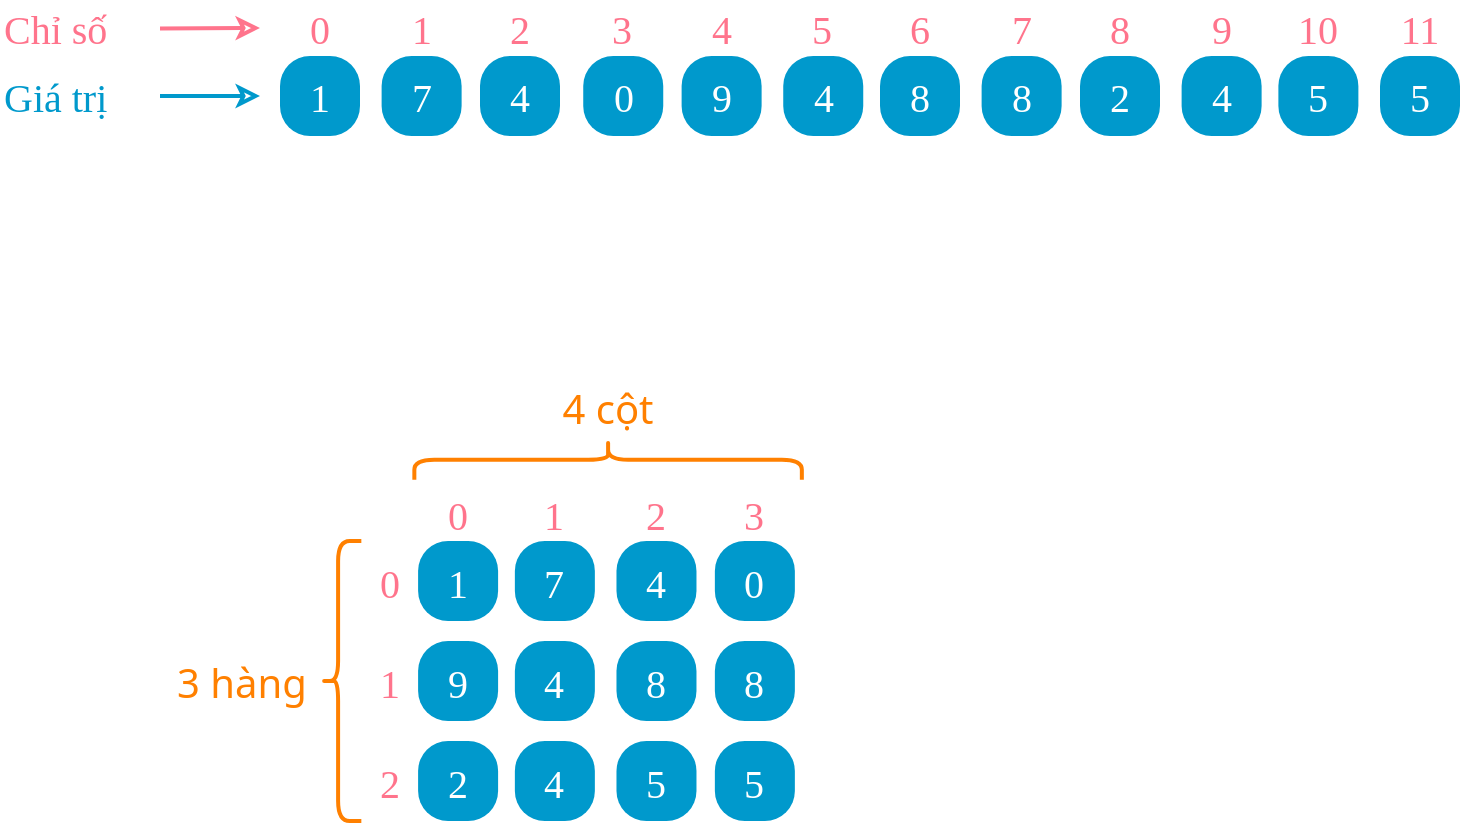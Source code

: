 <mxfile version="24.7.5">
  <diagram name="array" id="GPRWNofgy8FLtJxIam--">
    <mxGraphModel dx="1481" dy="1083" grid="1" gridSize="10" guides="1" tooltips="1" connect="1" arrows="1" fold="1" page="1" pageScale="1" pageWidth="827" pageHeight="1169" math="0" shadow="0">
      <root>
        <mxCell id="FcQ-IKqGeZoEcgifagWt-0" />
        <mxCell id="FcQ-IKqGeZoEcgifagWt-1" parent="FcQ-IKqGeZoEcgifagWt-0" />
        <mxCell id="FcQ-IKqGeZoEcgifagWt-4" value="1" style="rounded=1;whiteSpace=wrap;html=1;absoluteArcSize=1;arcSize=30;strokeWidth=2;fontFamily=consolas;fontSize=20;strokeColor=none;fontColor=#FFFFFF;fillColor=#0099CC;" parent="FcQ-IKqGeZoEcgifagWt-1" vertex="1">
          <mxGeometry x="160" y="480" width="40" height="40" as="geometry" />
        </mxCell>
        <mxCell id="wwfph0xkiCYHfbDb8GMz-0" value="0" style="rounded=1;whiteSpace=wrap;html=1;absoluteArcSize=1;arcSize=14;strokeWidth=2;fontFamily=consolas;fontSize=20;strokeColor=none;fontColor=#FF748C;fillColor=none;" parent="FcQ-IKqGeZoEcgifagWt-1" vertex="1">
          <mxGeometry x="165.81" y="452.5" width="28.38" height="27.5" as="geometry" />
        </mxCell>
        <mxCell id="wwfph0xkiCYHfbDb8GMz-1" value="7" style="rounded=1;whiteSpace=wrap;html=1;absoluteArcSize=1;arcSize=30;strokeWidth=2;fontFamily=consolas;fontSize=20;strokeColor=none;fontColor=#FFFFFF;fillColor=#0099CC;aspect=fixed;" parent="FcQ-IKqGeZoEcgifagWt-1" vertex="1">
          <mxGeometry x="210.81" y="480" width="40" height="40" as="geometry" />
        </mxCell>
        <mxCell id="wwfph0xkiCYHfbDb8GMz-2" value="4" style="rounded=1;whiteSpace=wrap;html=1;absoluteArcSize=1;arcSize=30;strokeWidth=2;fontFamily=consolas;fontSize=20;strokeColor=none;fontColor=#FFFFFF;fillColor=#0099CC;aspect=fixed;" parent="FcQ-IKqGeZoEcgifagWt-1" vertex="1">
          <mxGeometry x="260" y="480" width="40" height="40" as="geometry" />
        </mxCell>
        <mxCell id="wwfph0xkiCYHfbDb8GMz-3" value="0" style="rounded=1;whiteSpace=wrap;html=1;absoluteArcSize=1;arcSize=30;strokeWidth=2;fontFamily=consolas;fontSize=20;strokeColor=none;fontColor=#FFFFFF;fillColor=#0099CC;aspect=fixed;" parent="FcQ-IKqGeZoEcgifagWt-1" vertex="1">
          <mxGeometry x="311.62" y="480" width="40" height="40" as="geometry" />
        </mxCell>
        <mxCell id="wwfph0xkiCYHfbDb8GMz-4" value="9" style="rounded=1;whiteSpace=wrap;html=1;absoluteArcSize=1;arcSize=30;strokeWidth=2;fontFamily=consolas;fontSize=20;strokeColor=none;fontColor=#FFFFFF;fillColor=#0099CC;aspect=fixed;" parent="FcQ-IKqGeZoEcgifagWt-1" vertex="1">
          <mxGeometry x="360.81" y="480" width="40" height="40" as="geometry" />
        </mxCell>
        <mxCell id="wwfph0xkiCYHfbDb8GMz-5" value="4" style="rounded=1;whiteSpace=wrap;html=1;absoluteArcSize=1;arcSize=30;strokeWidth=2;fontFamily=consolas;fontSize=20;strokeColor=none;fontColor=#FFFFFF;fillColor=#0099CC;aspect=fixed;" parent="FcQ-IKqGeZoEcgifagWt-1" vertex="1">
          <mxGeometry x="411.62" y="480" width="40" height="40" as="geometry" />
        </mxCell>
        <mxCell id="wwfph0xkiCYHfbDb8GMz-6" value="8" style="rounded=1;whiteSpace=wrap;html=1;absoluteArcSize=1;arcSize=30;strokeWidth=2;fontFamily=consolas;fontSize=20;strokeColor=none;fontColor=#FFFFFF;fillColor=#0099CC;aspect=fixed;" parent="FcQ-IKqGeZoEcgifagWt-1" vertex="1">
          <mxGeometry x="460" y="480" width="40" height="40" as="geometry" />
        </mxCell>
        <mxCell id="wwfph0xkiCYHfbDb8GMz-8" value="1" style="rounded=1;whiteSpace=wrap;html=1;absoluteArcSize=1;arcSize=14;strokeWidth=2;fontFamily=consolas;fontSize=20;strokeColor=none;fontColor=#FF748C;fillColor=none;" parent="FcQ-IKqGeZoEcgifagWt-1" vertex="1">
          <mxGeometry x="216.62" y="452.5" width="28.38" height="27.5" as="geometry" />
        </mxCell>
        <mxCell id="wwfph0xkiCYHfbDb8GMz-9" value="2" style="rounded=1;whiteSpace=wrap;html=1;absoluteArcSize=1;arcSize=14;strokeWidth=2;fontFamily=consolas;fontSize=20;strokeColor=none;fontColor=#FF748C;fillColor=none;" parent="FcQ-IKqGeZoEcgifagWt-1" vertex="1">
          <mxGeometry x="265.81" y="452.5" width="28.38" height="27.5" as="geometry" />
        </mxCell>
        <mxCell id="wwfph0xkiCYHfbDb8GMz-10" value="3" style="rounded=1;whiteSpace=wrap;html=1;absoluteArcSize=1;arcSize=14;strokeWidth=2;fontFamily=consolas;fontSize=20;strokeColor=none;fontColor=#FF748C;fillColor=none;" parent="FcQ-IKqGeZoEcgifagWt-1" vertex="1">
          <mxGeometry x="317.43" y="452.5" width="28.38" height="27.5" as="geometry" />
        </mxCell>
        <mxCell id="wwfph0xkiCYHfbDb8GMz-11" value="4" style="rounded=1;whiteSpace=wrap;html=1;absoluteArcSize=1;arcSize=14;strokeWidth=2;fontFamily=consolas;fontSize=20;strokeColor=none;fontColor=#FF748C;fillColor=none;" parent="FcQ-IKqGeZoEcgifagWt-1" vertex="1">
          <mxGeometry x="366.62" y="452.5" width="28.38" height="27.5" as="geometry" />
        </mxCell>
        <mxCell id="wwfph0xkiCYHfbDb8GMz-12" value="5" style="rounded=1;whiteSpace=wrap;html=1;absoluteArcSize=1;arcSize=14;strokeWidth=2;fontFamily=consolas;fontSize=20;strokeColor=none;fontColor=#FF748C;fillColor=none;" parent="FcQ-IKqGeZoEcgifagWt-1" vertex="1">
          <mxGeometry x="417.43" y="452.5" width="28.38" height="27.5" as="geometry" />
        </mxCell>
        <mxCell id="wwfph0xkiCYHfbDb8GMz-13" value="6" style="rounded=1;whiteSpace=wrap;html=1;absoluteArcSize=1;arcSize=14;strokeWidth=2;fontFamily=consolas;fontSize=20;strokeColor=none;fontColor=#FF748C;fillColor=none;" parent="FcQ-IKqGeZoEcgifagWt-1" vertex="1">
          <mxGeometry x="465.81" y="452.5" width="28.38" height="27.5" as="geometry" />
        </mxCell>
        <mxCell id="3dBk1JcrU5KW92U68bGq-0" value="8" style="rounded=1;whiteSpace=wrap;html=1;absoluteArcSize=1;arcSize=30;strokeWidth=2;fontFamily=consolas;fontSize=20;strokeColor=none;fontColor=#FFFFFF;fillColor=#0099CC;aspect=fixed;" parent="FcQ-IKqGeZoEcgifagWt-1" vertex="1">
          <mxGeometry x="510.81" y="480" width="40" height="40" as="geometry" />
        </mxCell>
        <mxCell id="3dBk1JcrU5KW92U68bGq-1" value="7" style="rounded=1;whiteSpace=wrap;html=1;absoluteArcSize=1;arcSize=14;strokeWidth=2;fontFamily=consolas;fontSize=20;strokeColor=none;fontColor=#FF748C;fillColor=none;" parent="FcQ-IKqGeZoEcgifagWt-1" vertex="1">
          <mxGeometry x="516.62" y="452.5" width="28.38" height="27.5" as="geometry" />
        </mxCell>
        <mxCell id="QitkDA0d6plh5lsyKBYH-0" value="2" style="rounded=1;whiteSpace=wrap;html=1;absoluteArcSize=1;arcSize=30;strokeWidth=2;fontFamily=consolas;fontSize=20;strokeColor=none;fontColor=#FFFFFF;fillColor=#0099CC;aspect=fixed;" parent="FcQ-IKqGeZoEcgifagWt-1" vertex="1">
          <mxGeometry x="560" y="480" width="40" height="40" as="geometry" />
        </mxCell>
        <mxCell id="QitkDA0d6plh5lsyKBYH-1" value="4" style="rounded=1;whiteSpace=wrap;html=1;absoluteArcSize=1;arcSize=30;strokeWidth=2;fontFamily=consolas;fontSize=20;strokeColor=none;fontColor=#FFFFFF;fillColor=#0099CC;aspect=fixed;" parent="FcQ-IKqGeZoEcgifagWt-1" vertex="1">
          <mxGeometry x="610.81" y="480" width="40" height="40" as="geometry" />
        </mxCell>
        <mxCell id="QitkDA0d6plh5lsyKBYH-2" value="5" style="rounded=1;whiteSpace=wrap;html=1;absoluteArcSize=1;arcSize=30;strokeWidth=2;fontFamily=consolas;fontSize=20;strokeColor=none;fontColor=#FFFFFF;fillColor=#0099CC;aspect=fixed;" parent="FcQ-IKqGeZoEcgifagWt-1" vertex="1">
          <mxGeometry x="659.19" y="480" width="40" height="40" as="geometry" />
        </mxCell>
        <mxCell id="QitkDA0d6plh5lsyKBYH-3" value="5" style="rounded=1;whiteSpace=wrap;html=1;absoluteArcSize=1;arcSize=30;strokeWidth=2;fontFamily=consolas;fontSize=20;strokeColor=none;fontColor=#FFFFFF;fillColor=#0099CC;aspect=fixed;" parent="FcQ-IKqGeZoEcgifagWt-1" vertex="1">
          <mxGeometry x="710" y="480" width="40" height="40" as="geometry" />
        </mxCell>
        <mxCell id="QitkDA0d6plh5lsyKBYH-4" value="8" style="rounded=1;whiteSpace=wrap;html=1;absoluteArcSize=1;arcSize=14;strokeWidth=2;fontFamily=consolas;fontSize=20;strokeColor=none;fontColor=#FF748C;fillColor=none;" parent="FcQ-IKqGeZoEcgifagWt-1" vertex="1">
          <mxGeometry x="565.81" y="452.5" width="28.38" height="27.5" as="geometry" />
        </mxCell>
        <mxCell id="QitkDA0d6plh5lsyKBYH-5" value="9" style="rounded=1;whiteSpace=wrap;html=1;absoluteArcSize=1;arcSize=14;strokeWidth=2;fontFamily=consolas;fontSize=20;strokeColor=none;fontColor=#FF748C;fillColor=none;" parent="FcQ-IKqGeZoEcgifagWt-1" vertex="1">
          <mxGeometry x="616.62" y="452.5" width="28.38" height="27.5" as="geometry" />
        </mxCell>
        <mxCell id="QitkDA0d6plh5lsyKBYH-6" value="10" style="rounded=1;whiteSpace=wrap;html=1;absoluteArcSize=1;arcSize=14;strokeWidth=2;fontFamily=consolas;fontSize=20;strokeColor=none;fontColor=#FF748C;fillColor=none;" parent="FcQ-IKqGeZoEcgifagWt-1" vertex="1">
          <mxGeometry x="665" y="452.5" width="28.38" height="27.5" as="geometry" />
        </mxCell>
        <mxCell id="QitkDA0d6plh5lsyKBYH-7" value="11" style="rounded=1;whiteSpace=wrap;html=1;absoluteArcSize=1;arcSize=14;strokeWidth=2;fontFamily=consolas;fontSize=20;strokeColor=none;fontColor=#FF748C;fillColor=none;" parent="FcQ-IKqGeZoEcgifagWt-1" vertex="1">
          <mxGeometry x="715.81" y="452.5" width="28.38" height="27.5" as="geometry" />
        </mxCell>
        <mxCell id="QitkDA0d6plh5lsyKBYH-8" value="Chỉ số" style="rounded=1;whiteSpace=wrap;html=1;absoluteArcSize=1;arcSize=14;strokeWidth=2;fontFamily=consolas;fontSize=20;strokeColor=none;fontColor=#FF748C;fillColor=none;align=left;" parent="FcQ-IKqGeZoEcgifagWt-1" vertex="1">
          <mxGeometry x="20" y="452.5" width="80" height="27.5" as="geometry" />
        </mxCell>
        <mxCell id="QitkDA0d6plh5lsyKBYH-9" value="Giá trị" style="rounded=1;whiteSpace=wrap;html=1;absoluteArcSize=1;arcSize=14;strokeWidth=2;fontFamily=consolas;fontSize=20;strokeColor=none;fontColor=#0099CC;fillColor=none;align=left;" parent="FcQ-IKqGeZoEcgifagWt-1" vertex="1">
          <mxGeometry x="20" y="486.25" width="80" height="27.5" as="geometry" />
        </mxCell>
        <mxCell id="QitkDA0d6plh5lsyKBYH-10" value="" style="endArrow=classic;html=1;rounded=0;fontColor=#FF748C;exitX=1;exitY=0.5;exitDx=0;exitDy=0;strokeWidth=2;endFill=0;strokeColor=#FF748C;" parent="FcQ-IKqGeZoEcgifagWt-1" source="QitkDA0d6plh5lsyKBYH-8" edge="1">
          <mxGeometry width="50" height="50" relative="1" as="geometry">
            <mxPoint x="320" y="360" as="sourcePoint" />
            <mxPoint x="150" y="466" as="targetPoint" />
          </mxGeometry>
        </mxCell>
        <mxCell id="QitkDA0d6plh5lsyKBYH-11" value="" style="endArrow=classic;html=1;rounded=0;fontColor=#0099CC;exitX=1;exitY=0.5;exitDx=0;exitDy=0;strokeWidth=2;endFill=0;strokeColor=#0099CC;" parent="FcQ-IKqGeZoEcgifagWt-1" source="QitkDA0d6plh5lsyKBYH-9" edge="1">
          <mxGeometry width="50" height="50" relative="1" as="geometry">
            <mxPoint x="110" y="476" as="sourcePoint" />
            <mxPoint x="150" y="500" as="targetPoint" />
          </mxGeometry>
        </mxCell>
        <mxCell id="WzyXAkvrVgMHklTbN03c-0" value="1" style="rounded=1;whiteSpace=wrap;html=1;absoluteArcSize=1;arcSize=30;strokeWidth=2;fontFamily=consolas;fontSize=20;strokeColor=none;fontColor=#FFFFFF;fillColor=#0099CC;aspect=fixed;imageHeight=24;" vertex="1" parent="FcQ-IKqGeZoEcgifagWt-1">
          <mxGeometry x="229.05" y="722.5" width="40" height="40" as="geometry" />
        </mxCell>
        <mxCell id="WzyXAkvrVgMHklTbN03c-1" value="7" style="rounded=1;whiteSpace=wrap;html=1;absoluteArcSize=1;arcSize=30;strokeWidth=2;fontFamily=consolas;fontSize=20;strokeColor=none;fontColor=#FFFFFF;fillColor=#0099CC;aspect=fixed;imageHeight=24;" vertex="1" parent="FcQ-IKqGeZoEcgifagWt-1">
          <mxGeometry x="277.43" y="722.5" width="40" height="40" as="geometry" />
        </mxCell>
        <mxCell id="WzyXAkvrVgMHklTbN03c-2" value="4" style="rounded=1;whiteSpace=wrap;html=1;absoluteArcSize=1;arcSize=30;strokeWidth=2;fontFamily=consolas;fontSize=20;strokeColor=none;fontColor=#FFFFFF;fillColor=#0099CC;aspect=fixed;imageHeight=24;" vertex="1" parent="FcQ-IKqGeZoEcgifagWt-1">
          <mxGeometry x="328.24" y="722.5" width="40" height="40" as="geometry" />
        </mxCell>
        <mxCell id="WzyXAkvrVgMHklTbN03c-3" value="0" style="rounded=1;whiteSpace=wrap;html=1;absoluteArcSize=1;arcSize=30;strokeWidth=2;fontFamily=consolas;fontSize=20;strokeColor=none;fontColor=#FFFFFF;fillColor=#0099CC;aspect=fixed;imageHeight=24;" vertex="1" parent="FcQ-IKqGeZoEcgifagWt-1">
          <mxGeometry x="377.43" y="722.5" width="40" height="40" as="geometry" />
        </mxCell>
        <mxCell id="WzyXAkvrVgMHklTbN03c-4" value="9" style="rounded=1;whiteSpace=wrap;html=1;absoluteArcSize=1;arcSize=30;strokeWidth=2;fontFamily=consolas;fontSize=20;strokeColor=none;fontColor=#FFFFFF;fillColor=#0099CC;aspect=fixed;imageHeight=24;" vertex="1" parent="FcQ-IKqGeZoEcgifagWt-1">
          <mxGeometry x="229.05" y="772.5" width="40" height="40" as="geometry" />
        </mxCell>
        <mxCell id="WzyXAkvrVgMHklTbN03c-5" value="4" style="rounded=1;whiteSpace=wrap;html=1;absoluteArcSize=1;arcSize=30;strokeWidth=2;fontFamily=consolas;fontSize=20;strokeColor=none;fontColor=#FFFFFF;fillColor=#0099CC;aspect=fixed;imageHeight=24;" vertex="1" parent="FcQ-IKqGeZoEcgifagWt-1">
          <mxGeometry x="277.43" y="772.5" width="40" height="40" as="geometry" />
        </mxCell>
        <mxCell id="WzyXAkvrVgMHklTbN03c-6" value="8" style="rounded=1;whiteSpace=wrap;html=1;absoluteArcSize=1;arcSize=30;strokeWidth=2;fontFamily=consolas;fontSize=20;strokeColor=none;fontColor=#FFFFFF;fillColor=#0099CC;aspect=fixed;imageHeight=24;" vertex="1" parent="FcQ-IKqGeZoEcgifagWt-1">
          <mxGeometry x="328.24" y="772.5" width="40" height="40" as="geometry" />
        </mxCell>
        <mxCell id="WzyXAkvrVgMHklTbN03c-7" value="8" style="rounded=1;whiteSpace=wrap;html=1;absoluteArcSize=1;arcSize=30;strokeWidth=2;fontFamily=consolas;fontSize=20;strokeColor=none;fontColor=#FFFFFF;fillColor=#0099CC;aspect=fixed;imageHeight=24;" vertex="1" parent="FcQ-IKqGeZoEcgifagWt-1">
          <mxGeometry x="377.43" y="772.5" width="40" height="40" as="geometry" />
        </mxCell>
        <mxCell id="WzyXAkvrVgMHklTbN03c-8" value="2" style="rounded=1;whiteSpace=wrap;html=1;absoluteArcSize=1;arcSize=30;strokeWidth=2;fontFamily=consolas;fontSize=20;strokeColor=none;fontColor=#FFFFFF;fillColor=#0099CC;aspect=fixed;imageHeight=24;" vertex="1" parent="FcQ-IKqGeZoEcgifagWt-1">
          <mxGeometry x="229.05" y="822.5" width="40" height="40" as="geometry" />
        </mxCell>
        <mxCell id="WzyXAkvrVgMHklTbN03c-9" value="4" style="rounded=1;whiteSpace=wrap;html=1;absoluteArcSize=1;arcSize=30;strokeWidth=2;fontFamily=consolas;fontSize=20;strokeColor=none;fontColor=#FFFFFF;fillColor=#0099CC;aspect=fixed;imageHeight=24;" vertex="1" parent="FcQ-IKqGeZoEcgifagWt-1">
          <mxGeometry x="277.43" y="822.5" width="40" height="40" as="geometry" />
        </mxCell>
        <mxCell id="WzyXAkvrVgMHklTbN03c-10" value="5" style="rounded=1;whiteSpace=wrap;html=1;absoluteArcSize=1;arcSize=30;strokeWidth=2;fontFamily=consolas;fontSize=20;strokeColor=none;fontColor=#FFFFFF;fillColor=#0099CC;aspect=fixed;imageHeight=24;" vertex="1" parent="FcQ-IKqGeZoEcgifagWt-1">
          <mxGeometry x="328.24" y="822.5" width="40" height="40" as="geometry" />
        </mxCell>
        <mxCell id="WzyXAkvrVgMHklTbN03c-11" value="5" style="rounded=1;whiteSpace=wrap;html=1;absoluteArcSize=1;arcSize=30;strokeWidth=2;fontFamily=consolas;fontSize=20;strokeColor=none;fontColor=#FFFFFF;fillColor=#0099CC;aspect=fixed;imageHeight=24;" vertex="1" parent="FcQ-IKqGeZoEcgifagWt-1">
          <mxGeometry x="377.43" y="822.5" width="40" height="40" as="geometry" />
        </mxCell>
        <mxCell id="WzyXAkvrVgMHklTbN03c-12" value="0" style="rounded=1;whiteSpace=wrap;html=1;absoluteArcSize=1;arcSize=14;strokeWidth=2;fontFamily=consolas;fontSize=20;strokeColor=none;fontColor=#FF748C;fillColor=none;" vertex="1" parent="FcQ-IKqGeZoEcgifagWt-1">
          <mxGeometry x="234.86" y="695" width="28.38" height="27.5" as="geometry" />
        </mxCell>
        <mxCell id="WzyXAkvrVgMHklTbN03c-13" value="1" style="rounded=1;whiteSpace=wrap;html=1;absoluteArcSize=1;arcSize=14;strokeWidth=2;fontFamily=consolas;fontSize=20;strokeColor=none;fontColor=#FF748C;fillColor=none;" vertex="1" parent="FcQ-IKqGeZoEcgifagWt-1">
          <mxGeometry x="283.24" y="695" width="28.38" height="27.5" as="geometry" />
        </mxCell>
        <mxCell id="WzyXAkvrVgMHklTbN03c-14" value="2" style="rounded=1;whiteSpace=wrap;html=1;absoluteArcSize=1;arcSize=14;strokeWidth=2;fontFamily=consolas;fontSize=20;strokeColor=none;fontColor=#FF748C;fillColor=none;" vertex="1" parent="FcQ-IKqGeZoEcgifagWt-1">
          <mxGeometry x="334.05" y="695" width="28.38" height="27.5" as="geometry" />
        </mxCell>
        <mxCell id="WzyXAkvrVgMHklTbN03c-15" value="3" style="rounded=1;whiteSpace=wrap;html=1;absoluteArcSize=1;arcSize=14;strokeWidth=2;fontFamily=consolas;fontSize=20;strokeColor=none;fontColor=#FF748C;fillColor=none;" vertex="1" parent="FcQ-IKqGeZoEcgifagWt-1">
          <mxGeometry x="383.24" y="695" width="28.38" height="27.5" as="geometry" />
        </mxCell>
        <mxCell id="WzyXAkvrVgMHklTbN03c-16" value="0" style="rounded=1;whiteSpace=wrap;html=1;absoluteArcSize=1;arcSize=14;strokeWidth=2;fontFamily=consolas;fontSize=20;strokeColor=none;fontColor=#FF748C;fillColor=none;" vertex="1" parent="FcQ-IKqGeZoEcgifagWt-1">
          <mxGeometry x="200.67" y="728.75" width="28.38" height="27.5" as="geometry" />
        </mxCell>
        <mxCell id="WzyXAkvrVgMHklTbN03c-17" value="1" style="rounded=1;whiteSpace=wrap;html=1;absoluteArcSize=1;arcSize=14;strokeWidth=2;fontFamily=consolas;fontSize=20;strokeColor=none;fontColor=#FF748C;fillColor=none;" vertex="1" parent="FcQ-IKqGeZoEcgifagWt-1">
          <mxGeometry x="200.67" y="778.75" width="28.38" height="27.5" as="geometry" />
        </mxCell>
        <mxCell id="WzyXAkvrVgMHklTbN03c-18" value="2" style="rounded=1;whiteSpace=wrap;html=1;absoluteArcSize=1;arcSize=14;strokeWidth=2;fontFamily=consolas;fontSize=20;strokeColor=none;fontColor=#FF748C;fillColor=none;" vertex="1" parent="FcQ-IKqGeZoEcgifagWt-1">
          <mxGeometry x="200.67" y="828.75" width="28.38" height="27.5" as="geometry" />
        </mxCell>
        <mxCell id="WzyXAkvrVgMHklTbN03c-19" value="" style="shape=curlyBracket;whiteSpace=wrap;html=1;rounded=1;fontSize=18;fontColor=#FF8000;strokeColor=#FF8000;strokeWidth=2;fontFamily=Segoe UI Variable Display;size=0.419;" vertex="1" parent="FcQ-IKqGeZoEcgifagWt-1">
          <mxGeometry x="180.67" y="722.5" width="20" height="140" as="geometry" />
        </mxCell>
        <mxCell id="WzyXAkvrVgMHklTbN03c-20" value="3 hàng" style="rounded=1;whiteSpace=wrap;html=1;absoluteArcSize=1;arcSize=14;strokeWidth=2;fontFamily=Noto Sans;fontSize=20;strokeColor=none;fontColor=#FF8000;fillColor=none;fontSource=https%3A%2F%2Ffonts.googleapis.com%2Fcss%3Ffamily%3DNoto%2BSans;" vertex="1" parent="FcQ-IKqGeZoEcgifagWt-1">
          <mxGeometry x="100.67" y="778.75" width="80" height="27.5" as="geometry" />
        </mxCell>
        <mxCell id="WzyXAkvrVgMHklTbN03c-21" value="" style="shape=curlyBracket;whiteSpace=wrap;html=1;rounded=1;fontSize=18;fontColor=#FF8000;strokeColor=#FF8000;strokeWidth=2;rotation=90;fontFamily=Segoe UI Variable Display;" vertex="1" parent="FcQ-IKqGeZoEcgifagWt-1">
          <mxGeometry x="314.05" y="585" width="20" height="193.75" as="geometry" />
        </mxCell>
        <mxCell id="WzyXAkvrVgMHklTbN03c-22" value="4 cột" style="rounded=1;whiteSpace=wrap;html=1;absoluteArcSize=1;arcSize=14;strokeWidth=2;fontFamily=Noto Sans;fontSize=20;strokeColor=none;fontColor=#FF8000;fillColor=none;fontSource=https%3A%2F%2Ffonts.googleapis.com%2Fcss%3Ffamily%3DNoto%2BSans;" vertex="1" parent="FcQ-IKqGeZoEcgifagWt-1">
          <mxGeometry x="284.05" y="642.5" width="80" height="27.5" as="geometry" />
        </mxCell>
      </root>
    </mxGraphModel>
  </diagram>
</mxfile>
